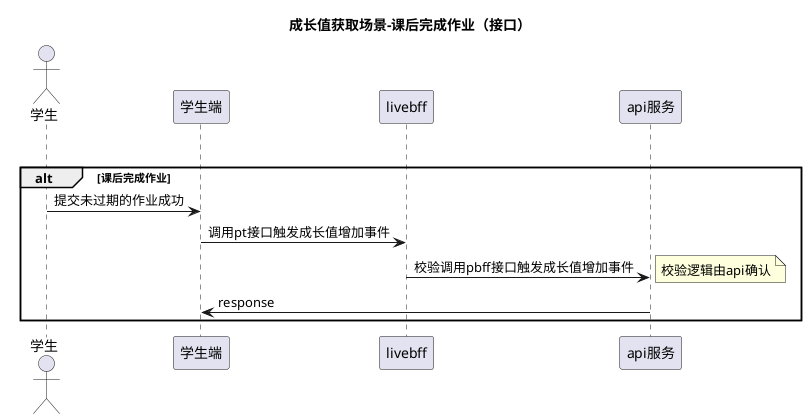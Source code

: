 
@startuml
title 成长值获取场景-课后完成作业（接口）

alt
actor 学生

alt 课后完成作业
学生 -> 学生端: 提交未过期的作业成功
学生端 -> livebff: 调用pt接口触发成长值增加事件
livebff -> api服务: 校验调用pbff接口触发成长值增加事件
note right
    校验逻辑由api确认
end note
api服务 -> 学生端: response
end

@enduml